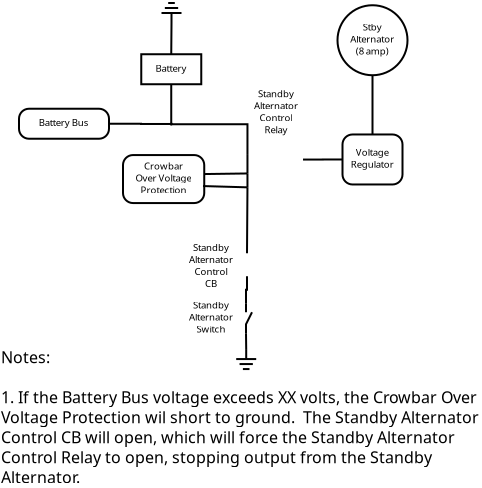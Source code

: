 <?xml version="1.0" encoding="UTF-8"?>
<dia:diagram xmlns:dia="http://www.lysator.liu.se/~alla/dia/">
  <dia:layer name="Background" visible="true">
    <dia:group>
      <dia:object type="Standard - Ellipse" version="0" id="O0">
        <dia:attribute name="obj_pos">
          <dia:point val="16.325,2.1"/>
        </dia:attribute>
        <dia:attribute name="obj_bb">
          <dia:rectangle val="16.275,2.05;19.875,5.65"/>
        </dia:attribute>
        <dia:attribute name="elem_corner">
          <dia:point val="16.325,2.1"/>
        </dia:attribute>
        <dia:attribute name="elem_width">
          <dia:real val="3.5"/>
        </dia:attribute>
        <dia:attribute name="elem_height">
          <dia:real val="3.5"/>
        </dia:attribute>
      </dia:object>
      <dia:object type="Standard - Text" version="0" id="O1">
        <dia:attribute name="obj_pos">
          <dia:point val="18.067,3.367"/>
        </dia:attribute>
        <dia:attribute name="obj_bb">
          <dia:rectangle val="16.842,2.867;19.292,4.817"/>
        </dia:attribute>
        <dia:attribute name="text">
          <dia:composite type="text">
            <dia:attribute name="string">
              <dia:string>#Stby
Alternator
(8 amp)#</dia:string>
            </dia:attribute>
            <dia:attribute name="font">
              <dia:font family="sans" style="0" name="Helvetica"/>
            </dia:attribute>
            <dia:attribute name="height">
              <dia:real val="0.6"/>
            </dia:attribute>
            <dia:attribute name="pos">
              <dia:point val="18.067,3.367"/>
            </dia:attribute>
            <dia:attribute name="color">
              <dia:color val="#000000"/>
            </dia:attribute>
            <dia:attribute name="alignment">
              <dia:enum val="1"/>
            </dia:attribute>
          </dia:composite>
        </dia:attribute>
      </dia:object>
    </dia:group>
    <dia:group>
      <dia:object type="Standard - Box" version="0" id="O2">
        <dia:attribute name="obj_pos">
          <dia:point val="16.575,8.562"/>
        </dia:attribute>
        <dia:attribute name="obj_bb">
          <dia:rectangle val="16.525,8.512;19.625,11.113"/>
        </dia:attribute>
        <dia:attribute name="elem_corner">
          <dia:point val="16.575,8.562"/>
        </dia:attribute>
        <dia:attribute name="elem_width">
          <dia:real val="3"/>
        </dia:attribute>
        <dia:attribute name="elem_height">
          <dia:real val="2.5"/>
        </dia:attribute>
        <dia:attribute name="show_background">
          <dia:boolean val="true"/>
        </dia:attribute>
        <dia:attribute name="corner_radius">
          <dia:real val="0.5"/>
        </dia:attribute>
      </dia:object>
      <dia:object type="Standard - Text" version="0" id="O3">
        <dia:attribute name="obj_pos">
          <dia:point val="18.067,9.629"/>
        </dia:attribute>
        <dia:attribute name="obj_bb">
          <dia:rectangle val="16.917,9.129;19.217,10.479"/>
        </dia:attribute>
        <dia:attribute name="text">
          <dia:composite type="text">
            <dia:attribute name="string">
              <dia:string>#Voltage
Regulator#</dia:string>
            </dia:attribute>
            <dia:attribute name="font">
              <dia:font family="sans" style="0" name="Helvetica"/>
            </dia:attribute>
            <dia:attribute name="height">
              <dia:real val="0.6"/>
            </dia:attribute>
            <dia:attribute name="pos">
              <dia:point val="18.067,9.629"/>
            </dia:attribute>
            <dia:attribute name="color">
              <dia:color val="#000000"/>
            </dia:attribute>
            <dia:attribute name="alignment">
              <dia:enum val="1"/>
            </dia:attribute>
          </dia:composite>
        </dia:attribute>
      </dia:object>
    </dia:group>
    <dia:object type="Standard - ZigZagLine" version="0" id="O4">
      <dia:attribute name="obj_pos">
        <dia:point val="18.075,5.6"/>
      </dia:attribute>
      <dia:attribute name="obj_bb">
        <dia:rectangle val="18.025,5.6;18.125,8.633"/>
      </dia:attribute>
      <dia:attribute name="orth_points">
        <dia:point val="18.075,5.6"/>
        <dia:point val="18.075,5.6"/>
        <dia:point val="18.075,8.562"/>
        <dia:point val="18.075,8.562"/>
      </dia:attribute>
      <dia:attribute name="orth_orient">
        <dia:enum val="0"/>
        <dia:enum val="1"/>
        <dia:enum val="0"/>
      </dia:attribute>
      <dia:connections>
        <dia:connection handle="0" to="O0" connection="6"/>
        <dia:connection handle="1" to="O2" connection="1"/>
      </dia:connections>
    </dia:object>
    <dia:object type="Standard - ZigZagLine" version="0" id="O5">
      <dia:attribute name="obj_pos">
        <dia:point val="14.601,9.816"/>
      </dia:attribute>
      <dia:attribute name="obj_bb">
        <dia:rectangle val="14.551,9.762;16.625,9.866"/>
      </dia:attribute>
      <dia:attribute name="orth_points">
        <dia:point val="14.601,9.816"/>
        <dia:point val="15.588,9.816"/>
        <dia:point val="15.588,9.812"/>
        <dia:point val="16.575,9.812"/>
      </dia:attribute>
      <dia:attribute name="orth_orient">
        <dia:enum val="0"/>
        <dia:enum val="1"/>
        <dia:enum val="0"/>
      </dia:attribute>
      <dia:connections>
        <dia:connection handle="0" to="O18" connection="3"/>
        <dia:connection handle="1" to="O2" connection="3"/>
      </dia:connections>
    </dia:object>
    <dia:group>
      <dia:object type="Standard - Box" version="0" id="O6">
        <dia:attribute name="obj_pos">
          <dia:point val="6.513,4.55"/>
        </dia:attribute>
        <dia:attribute name="obj_bb">
          <dia:rectangle val="6.463,4.5;9.562,6.1"/>
        </dia:attribute>
        <dia:attribute name="elem_corner">
          <dia:point val="6.513,4.55"/>
        </dia:attribute>
        <dia:attribute name="elem_width">
          <dia:real val="3"/>
        </dia:attribute>
        <dia:attribute name="elem_height">
          <dia:real val="1.5"/>
        </dia:attribute>
        <dia:attribute name="show_background">
          <dia:boolean val="true"/>
        </dia:attribute>
      </dia:object>
      <dia:object type="Standard - Text" version="0" id="O7">
        <dia:attribute name="obj_pos">
          <dia:point val="8.004,5.425"/>
        </dia:attribute>
        <dia:attribute name="obj_bb">
          <dia:rectangle val="7.104,4.925;8.904,5.675"/>
        </dia:attribute>
        <dia:attribute name="text">
          <dia:composite type="text">
            <dia:attribute name="string">
              <dia:string>#Battery#</dia:string>
            </dia:attribute>
            <dia:attribute name="font">
              <dia:font family="sans" style="0" name="Helvetica"/>
            </dia:attribute>
            <dia:attribute name="height">
              <dia:real val="0.6"/>
            </dia:attribute>
            <dia:attribute name="pos">
              <dia:point val="8.004,5.425"/>
            </dia:attribute>
            <dia:attribute name="color">
              <dia:color val="#000000"/>
            </dia:attribute>
            <dia:attribute name="alignment">
              <dia:enum val="1"/>
            </dia:attribute>
          </dia:composite>
        </dia:attribute>
      </dia:object>
    </dia:group>
    <dia:group>
      <dia:object type="Standard - Box" version="0" id="O8">
        <dia:attribute name="obj_pos">
          <dia:point val="0.4,7.275"/>
        </dia:attribute>
        <dia:attribute name="obj_bb">
          <dia:rectangle val="0.35,7.225;4.95,8.825"/>
        </dia:attribute>
        <dia:attribute name="elem_corner">
          <dia:point val="0.4,7.275"/>
        </dia:attribute>
        <dia:attribute name="elem_width">
          <dia:real val="4.5"/>
        </dia:attribute>
        <dia:attribute name="elem_height">
          <dia:real val="1.5"/>
        </dia:attribute>
        <dia:attribute name="show_background">
          <dia:boolean val="true"/>
        </dia:attribute>
        <dia:attribute name="corner_radius">
          <dia:real val="0.5"/>
        </dia:attribute>
      </dia:object>
      <dia:object type="Standard - Text" version="0" id="O9">
        <dia:attribute name="obj_pos">
          <dia:point val="2.642,8.142"/>
        </dia:attribute>
        <dia:attribute name="obj_bb">
          <dia:rectangle val="1.217,7.642;4.067,8.392"/>
        </dia:attribute>
        <dia:attribute name="text">
          <dia:composite type="text">
            <dia:attribute name="string">
              <dia:string>#Battery Bus#</dia:string>
            </dia:attribute>
            <dia:attribute name="font">
              <dia:font family="sans" style="0" name="Helvetica"/>
            </dia:attribute>
            <dia:attribute name="height">
              <dia:real val="0.6"/>
            </dia:attribute>
            <dia:attribute name="pos">
              <dia:point val="2.642,8.142"/>
            </dia:attribute>
            <dia:attribute name="color">
              <dia:color val="#000000"/>
            </dia:attribute>
            <dia:attribute name="alignment">
              <dia:enum val="1"/>
            </dia:attribute>
          </dia:composite>
        </dia:attribute>
      </dia:object>
    </dia:group>
    <dia:object type="Circuit - Ground" version="0" id="O10">
      <dia:attribute name="obj_pos">
        <dia:point val="7.525,1.988"/>
      </dia:attribute>
      <dia:attribute name="obj_bb">
        <dia:rectangle val="7.525,1.938;8.525,2.987"/>
      </dia:attribute>
      <dia:attribute name="elem_corner">
        <dia:point val="7.525,1.988"/>
      </dia:attribute>
      <dia:attribute name="elem_width">
        <dia:real val="1"/>
      </dia:attribute>
      <dia:attribute name="elem_height">
        <dia:real val="1"/>
      </dia:attribute>
      <dia:attribute name="line_width">
        <dia:real val="0.1"/>
      </dia:attribute>
      <dia:attribute name="line_colour">
        <dia:color val="#000000"/>
      </dia:attribute>
      <dia:attribute name="fill_colour">
        <dia:color val="#ffffff"/>
      </dia:attribute>
      <dia:attribute name="show_background">
        <dia:boolean val="true"/>
      </dia:attribute>
      <dia:attribute name="line_style">
        <dia:enum val="0"/>
        <dia:real val="1"/>
      </dia:attribute>
      <dia:attribute name="flip_horizontal">
        <dia:boolean val="false"/>
      </dia:attribute>
      <dia:attribute name="flip_vertical">
        <dia:boolean val="true"/>
      </dia:attribute>
    </dia:object>
    <dia:object type="Standard - Line" version="0" id="O11">
      <dia:attribute name="obj_pos">
        <dia:point val="8.012,4.55"/>
      </dia:attribute>
      <dia:attribute name="obj_bb">
        <dia:rectangle val="7.962,2.937;8.075,4.6"/>
      </dia:attribute>
      <dia:attribute name="conn_endpoints">
        <dia:point val="8.012,4.55"/>
        <dia:point val="8.025,2.987"/>
      </dia:attribute>
      <dia:attribute name="numcp">
        <dia:int val="1"/>
      </dia:attribute>
      <dia:connections>
        <dia:connection handle="0" to="O6" connection="1"/>
        <dia:connection handle="1" to="O10" connection="0"/>
      </dia:connections>
    </dia:object>
    <dia:object type="Electric - connpoint" version="0" id="O12">
      <dia:attribute name="obj_pos">
        <dia:point val="7.263,7.287"/>
      </dia:attribute>
      <dia:attribute name="obj_bb">
        <dia:rectangle val="7.227,7.252;8.798,8.823"/>
      </dia:attribute>
      <dia:attribute name="elem_corner">
        <dia:point val="7.263,7.287"/>
      </dia:attribute>
      <dia:attribute name="elem_width">
        <dia:real val="1.5"/>
      </dia:attribute>
      <dia:attribute name="elem_height">
        <dia:real val="1.5"/>
      </dia:attribute>
      <dia:attribute name="line_width">
        <dia:real val="0.1"/>
      </dia:attribute>
      <dia:attribute name="line_colour">
        <dia:color val="#000000"/>
      </dia:attribute>
      <dia:attribute name="fill_colour">
        <dia:color val="#ffffff"/>
      </dia:attribute>
      <dia:attribute name="show_background">
        <dia:boolean val="true"/>
      </dia:attribute>
      <dia:attribute name="line_style">
        <dia:enum val="0"/>
        <dia:real val="1"/>
      </dia:attribute>
      <dia:attribute name="flip_horizontal">
        <dia:boolean val="false"/>
      </dia:attribute>
      <dia:attribute name="flip_vertical">
        <dia:boolean val="false"/>
      </dia:attribute>
    </dia:object>
    <dia:object type="Standard - ZigZagLine" version="0" id="O13">
      <dia:attribute name="obj_pos">
        <dia:point val="8.012,8.037"/>
      </dia:attribute>
      <dia:attribute name="obj_bb">
        <dia:rectangle val="7.963,7.987;11.873,9.635"/>
      </dia:attribute>
      <dia:attribute name="orth_points">
        <dia:point val="8.012,8.037"/>
        <dia:point val="8.012,8.05"/>
        <dia:point val="11.823,8.05"/>
        <dia:point val="11.823,9.585"/>
      </dia:attribute>
      <dia:attribute name="orth_orient">
        <dia:enum val="1"/>
        <dia:enum val="0"/>
        <dia:enum val="1"/>
      </dia:attribute>
      <dia:attribute name="autorouting">
        <dia:boolean val="false"/>
      </dia:attribute>
      <dia:connections>
        <dia:connection handle="0" to="O12" connection="0"/>
        <dia:connection handle="1" to="O18" connection="2"/>
      </dia:connections>
    </dia:object>
    <dia:object type="Standard - ZigZagLine" version="0" id="O14">
      <dia:attribute name="obj_pos">
        <dia:point val="4.9,8.025"/>
      </dia:attribute>
      <dia:attribute name="obj_bb">
        <dia:rectangle val="4.85,7.975;8.062,8.088"/>
      </dia:attribute>
      <dia:attribute name="orth_points">
        <dia:point val="4.9,8.025"/>
        <dia:point val="6.5,8.025"/>
        <dia:point val="6.5,8.037"/>
        <dia:point val="8.012,8.037"/>
      </dia:attribute>
      <dia:attribute name="orth_orient">
        <dia:enum val="0"/>
        <dia:enum val="1"/>
        <dia:enum val="0"/>
      </dia:attribute>
      <dia:connections>
        <dia:connection handle="0" to="O8" connection="4"/>
        <dia:connection handle="1" to="O12" connection="0"/>
      </dia:connections>
    </dia:object>
    <dia:object type="Standard - ZigZagLine" version="0" id="O15">
      <dia:attribute name="obj_pos">
        <dia:point val="8.012,6.05"/>
      </dia:attribute>
      <dia:attribute name="obj_bb">
        <dia:rectangle val="7.963,6;8.062,8.088"/>
      </dia:attribute>
      <dia:attribute name="orth_points">
        <dia:point val="8.012,6.05"/>
        <dia:point val="8.012,7.263"/>
        <dia:point val="8.012,7.263"/>
        <dia:point val="8.012,8.037"/>
      </dia:attribute>
      <dia:attribute name="orth_orient">
        <dia:enum val="1"/>
        <dia:enum val="0"/>
        <dia:enum val="1"/>
      </dia:attribute>
      <dia:connections>
        <dia:connection handle="0" to="O6" connection="6"/>
        <dia:connection handle="1" to="O12" connection="0"/>
      </dia:connections>
    </dia:object>
    <dia:group>
      <dia:object type="Electric - vcontact_o" version="0" id="O16">
        <dia:attribute name="obj_pos">
          <dia:point val="11,17"/>
        </dia:attribute>
        <dia:attribute name="obj_bb">
          <dia:rectangle val="10.925,16.965;12.535,18.535"/>
        </dia:attribute>
        <dia:attribute name="elem_corner">
          <dia:point val="11,17"/>
        </dia:attribute>
        <dia:attribute name="elem_width">
          <dia:real val="1.5"/>
        </dia:attribute>
        <dia:attribute name="elem_height">
          <dia:real val="1.5"/>
        </dia:attribute>
        <dia:attribute name="line_width">
          <dia:real val="0.1"/>
        </dia:attribute>
        <dia:attribute name="line_colour">
          <dia:color val="#000000"/>
        </dia:attribute>
        <dia:attribute name="fill_colour">
          <dia:color val="#ffffff"/>
        </dia:attribute>
        <dia:attribute name="show_background">
          <dia:boolean val="true"/>
        </dia:attribute>
        <dia:attribute name="line_style">
          <dia:enum val="0"/>
          <dia:real val="1"/>
        </dia:attribute>
        <dia:attribute name="text">
          <dia:composite type="text">
            <dia:attribute name="string">
              <dia:string>##</dia:string>
            </dia:attribute>
            <dia:attribute name="font">
              <dia:font family="sans" style="0" name="Helvetica"/>
            </dia:attribute>
            <dia:attribute name="height">
              <dia:real val="0.8"/>
            </dia:attribute>
            <dia:attribute name="pos">
              <dia:point val="10.925,18"/>
            </dia:attribute>
            <dia:attribute name="color">
              <dia:color val="#000000"/>
            </dia:attribute>
            <dia:attribute name="alignment">
              <dia:enum val="1"/>
            </dia:attribute>
          </dia:composite>
        </dia:attribute>
        <dia:attribute name="flip_horizontal">
          <dia:boolean val="false"/>
        </dia:attribute>
        <dia:attribute name="flip_vertical">
          <dia:boolean val="false"/>
        </dia:attribute>
      </dia:object>
      <dia:object type="Standard - Text" version="0" id="O17">
        <dia:attribute name="obj_pos">
          <dia:point val="10,17.267"/>
        </dia:attribute>
        <dia:attribute name="obj_bb">
          <dia:rectangle val="8.775,16.767;11.225,18.717"/>
        </dia:attribute>
        <dia:attribute name="text">
          <dia:composite type="text">
            <dia:attribute name="string">
              <dia:string>#Standby
Alternator
Switch#</dia:string>
            </dia:attribute>
            <dia:attribute name="font">
              <dia:font family="sans" style="0" name="Helvetica"/>
            </dia:attribute>
            <dia:attribute name="height">
              <dia:real val="0.6"/>
            </dia:attribute>
            <dia:attribute name="pos">
              <dia:point val="10,17.267"/>
            </dia:attribute>
            <dia:attribute name="color">
              <dia:color val="#000000"/>
            </dia:attribute>
            <dia:attribute name="alignment">
              <dia:enum val="1"/>
            </dia:attribute>
          </dia:composite>
        </dia:attribute>
      </dia:object>
    </dia:group>
    <dia:group>
      <dia:object type="Circuit - Relay" version="0" id="O18">
        <dia:attribute name="obj_pos">
          <dia:point val="9.15,7.05"/>
        </dia:attribute>
        <dia:attribute name="obj_bb">
          <dia:rectangle val="9.15,7.05;14.601,11.718"/>
        </dia:attribute>
        <dia:attribute name="elem_corner">
          <dia:point val="9.15,7.05"/>
        </dia:attribute>
        <dia:attribute name="elem_width">
          <dia:real val="5.451"/>
        </dia:attribute>
        <dia:attribute name="elem_height">
          <dia:real val="4.618"/>
        </dia:attribute>
        <dia:attribute name="line_width">
          <dia:real val="0.1"/>
        </dia:attribute>
        <dia:attribute name="line_colour">
          <dia:color val="#000000"/>
        </dia:attribute>
        <dia:attribute name="fill_colour">
          <dia:color val="#ffffff"/>
        </dia:attribute>
        <dia:attribute name="show_background">
          <dia:boolean val="true"/>
        </dia:attribute>
        <dia:attribute name="line_style">
          <dia:enum val="0"/>
          <dia:real val="1"/>
        </dia:attribute>
        <dia:attribute name="flip_horizontal">
          <dia:boolean val="false"/>
        </dia:attribute>
        <dia:attribute name="flip_vertical">
          <dia:boolean val="false"/>
        </dia:attribute>
      </dia:object>
      <dia:object type="Standard - Text" version="0" id="O19">
        <dia:attribute name="obj_pos">
          <dia:point val="13.245,6.7"/>
        </dia:attribute>
        <dia:attribute name="obj_bb">
          <dia:rectangle val="12.02,6.2;14.47,8.75"/>
        </dia:attribute>
        <dia:attribute name="text">
          <dia:composite type="text">
            <dia:attribute name="string">
              <dia:string>#Standby
Alternator
Control
Relay#</dia:string>
            </dia:attribute>
            <dia:attribute name="font">
              <dia:font family="sans" style="0" name="Helvetica"/>
            </dia:attribute>
            <dia:attribute name="height">
              <dia:real val="0.6"/>
            </dia:attribute>
            <dia:attribute name="pos">
              <dia:point val="13.245,6.7"/>
            </dia:attribute>
            <dia:attribute name="color">
              <dia:color val="#000000"/>
            </dia:attribute>
            <dia:attribute name="alignment">
              <dia:enum val="1"/>
            </dia:attribute>
          </dia:composite>
        </dia:attribute>
      </dia:object>
    </dia:group>
    <dia:object type="Standard - Line" version="0" id="O20">
      <dia:attribute name="obj_pos">
        <dia:point val="11.823,9.585"/>
      </dia:attribute>
      <dia:attribute name="obj_bb">
        <dia:rectangle val="11.774,9.535;11.873,10.56"/>
      </dia:attribute>
      <dia:attribute name="conn_endpoints">
        <dia:point val="11.823,9.585"/>
        <dia:point val="11.823,10.511"/>
      </dia:attribute>
      <dia:attribute name="numcp">
        <dia:int val="1"/>
      </dia:attribute>
      <dia:connections>
        <dia:connection handle="0" to="O18" connection="2"/>
        <dia:connection handle="1" to="O18" connection="0"/>
      </dia:connections>
    </dia:object>
    <dia:object type="Circuit - Ground" version="0" id="O21">
      <dia:attribute name="obj_pos">
        <dia:point val="11.26,19.291"/>
      </dia:attribute>
      <dia:attribute name="obj_bb">
        <dia:rectangle val="11.26,19.291;12.26,20.341"/>
      </dia:attribute>
      <dia:attribute name="elem_corner">
        <dia:point val="11.26,19.291"/>
      </dia:attribute>
      <dia:attribute name="elem_width">
        <dia:real val="1"/>
      </dia:attribute>
      <dia:attribute name="elem_height">
        <dia:real val="1"/>
      </dia:attribute>
      <dia:attribute name="line_width">
        <dia:real val="0.1"/>
      </dia:attribute>
      <dia:attribute name="line_colour">
        <dia:color val="#000000"/>
      </dia:attribute>
      <dia:attribute name="fill_colour">
        <dia:color val="#ffffff"/>
      </dia:attribute>
      <dia:attribute name="show_background">
        <dia:boolean val="true"/>
      </dia:attribute>
      <dia:attribute name="line_style">
        <dia:enum val="0"/>
        <dia:real val="1"/>
      </dia:attribute>
      <dia:attribute name="flip_horizontal">
        <dia:boolean val="false"/>
      </dia:attribute>
      <dia:attribute name="flip_vertical">
        <dia:boolean val="false"/>
      </dia:attribute>
    </dia:object>
    <dia:object type="Standard - ZigZagLine" version="0" id="O22">
      <dia:attribute name="obj_pos">
        <dia:point val="11.8,15.65"/>
      </dia:attribute>
      <dia:attribute name="obj_bb">
        <dia:rectangle val="11.7,15.6;11.85,17.05"/>
      </dia:attribute>
      <dia:attribute name="orth_points">
        <dia:point val="11.8,15.65"/>
        <dia:point val="11.8,16.325"/>
        <dia:point val="11.75,16.325"/>
        <dia:point val="11.75,17"/>
      </dia:attribute>
      <dia:attribute name="orth_orient">
        <dia:enum val="1"/>
        <dia:enum val="0"/>
        <dia:enum val="1"/>
      </dia:attribute>
      <dia:connections>
        <dia:connection handle="0" to="O24" connection="1"/>
        <dia:connection handle="1" to="O16" connection="0"/>
      </dia:connections>
    </dia:object>
    <dia:object type="Standard - Line" version="0" id="O23">
      <dia:attribute name="obj_pos">
        <dia:point val="11.75,18.5"/>
      </dia:attribute>
      <dia:attribute name="obj_bb">
        <dia:rectangle val="11.699,18.449;11.811,19.342"/>
      </dia:attribute>
      <dia:attribute name="conn_endpoints">
        <dia:point val="11.75,18.5"/>
        <dia:point val="11.76,19.291"/>
      </dia:attribute>
      <dia:attribute name="numcp">
        <dia:int val="1"/>
      </dia:attribute>
      <dia:connections>
        <dia:connection handle="0" to="O16" connection="1"/>
        <dia:connection handle="1" to="O21" connection="0"/>
      </dia:connections>
    </dia:object>
    <dia:group>
      <dia:object type="Circuit - CB" version="0" id="O24">
        <dia:attribute name="obj_pos">
          <dia:point val="11.8,14.5"/>
        </dia:attribute>
        <dia:attribute name="obj_bb">
          <dia:rectangle val="11.793,14.487;12.534,15.663"/>
        </dia:attribute>
        <dia:attribute name="elem_corner">
          <dia:point val="11.8,14.5"/>
        </dia:attribute>
        <dia:attribute name="elem_width">
          <dia:real val="0.719"/>
        </dia:attribute>
        <dia:attribute name="elem_height">
          <dia:real val="1.15"/>
        </dia:attribute>
        <dia:attribute name="line_width">
          <dia:real val="0.3"/>
        </dia:attribute>
        <dia:attribute name="line_colour">
          <dia:color val="#000000"/>
        </dia:attribute>
        <dia:attribute name="fill_colour">
          <dia:color val="#ffffff"/>
        </dia:attribute>
        <dia:attribute name="show_background">
          <dia:boolean val="false"/>
        </dia:attribute>
        <dia:attribute name="line_style">
          <dia:enum val="0"/>
          <dia:real val="1"/>
        </dia:attribute>
        <dia:attribute name="flip_horizontal">
          <dia:boolean val="false"/>
        </dia:attribute>
        <dia:attribute name="flip_vertical">
          <dia:boolean val="false"/>
        </dia:attribute>
      </dia:object>
      <dia:object type="Standard - Text" version="0" id="O25">
        <dia:attribute name="obj_pos">
          <dia:point val="10,14.391"/>
        </dia:attribute>
        <dia:attribute name="obj_bb">
          <dia:rectangle val="8.775,13.891;11.225,16.441"/>
        </dia:attribute>
        <dia:attribute name="text">
          <dia:composite type="text">
            <dia:attribute name="string">
              <dia:string>#Standby
Alternator
Control
CB#</dia:string>
            </dia:attribute>
            <dia:attribute name="font">
              <dia:font family="sans" style="0" name="Helvetica"/>
            </dia:attribute>
            <dia:attribute name="height">
              <dia:real val="0.6"/>
            </dia:attribute>
            <dia:attribute name="pos">
              <dia:point val="10,14.391"/>
            </dia:attribute>
            <dia:attribute name="color">
              <dia:color val="#000000"/>
            </dia:attribute>
            <dia:attribute name="alignment">
              <dia:enum val="1"/>
            </dia:attribute>
          </dia:composite>
        </dia:attribute>
      </dia:object>
    </dia:group>
    <dia:group>
      <dia:object type="Standard - Box" version="0" id="O26">
        <dia:attribute name="obj_pos">
          <dia:point val="5.6,9.591"/>
        </dia:attribute>
        <dia:attribute name="obj_bb">
          <dia:rectangle val="5.55,9.541;9.713,12.041"/>
        </dia:attribute>
        <dia:attribute name="elem_corner">
          <dia:point val="5.6,9.591"/>
        </dia:attribute>
        <dia:attribute name="elem_width">
          <dia:real val="4.062"/>
        </dia:attribute>
        <dia:attribute name="elem_height">
          <dia:real val="2.4"/>
        </dia:attribute>
        <dia:attribute name="show_background">
          <dia:boolean val="true"/>
        </dia:attribute>
        <dia:attribute name="corner_radius">
          <dia:real val="0.5"/>
        </dia:attribute>
      </dia:object>
      <dia:object type="Standard - Text" version="0" id="O27">
        <dia:attribute name="obj_pos">
          <dia:point val="7.623,10.308"/>
        </dia:attribute>
        <dia:attribute name="obj_bb">
          <dia:rectangle val="6.048,9.808;9.198,11.758"/>
        </dia:attribute>
        <dia:attribute name="text">
          <dia:composite type="text">
            <dia:attribute name="string">
              <dia:string>#Crowbar
Over Voltage
Protection#</dia:string>
            </dia:attribute>
            <dia:attribute name="font">
              <dia:font family="sans" style="0" name="Helvetica"/>
            </dia:attribute>
            <dia:attribute name="height">
              <dia:real val="0.6"/>
            </dia:attribute>
            <dia:attribute name="pos">
              <dia:point val="7.623,10.308"/>
            </dia:attribute>
            <dia:attribute name="color">
              <dia:color val="#000000"/>
            </dia:attribute>
            <dia:attribute name="alignment">
              <dia:enum val="1"/>
            </dia:attribute>
          </dia:composite>
        </dia:attribute>
      </dia:object>
    </dia:group>
    <dia:object type="Standard - Line" version="0" id="O28">
      <dia:attribute name="obj_pos">
        <dia:point val="11.823,10.511"/>
      </dia:attribute>
      <dia:attribute name="obj_bb">
        <dia:rectangle val="9.599,10.46;11.874,10.592"/>
      </dia:attribute>
      <dia:attribute name="conn_endpoints">
        <dia:point val="11.823,10.511"/>
        <dia:point val="9.65,10.541"/>
      </dia:attribute>
      <dia:attribute name="numcp">
        <dia:int val="1"/>
      </dia:attribute>
      <dia:connections>
        <dia:connection handle="0" to="O18" connection="0"/>
      </dia:connections>
    </dia:object>
    <dia:object type="Standard - Line" version="0" id="O29">
      <dia:attribute name="obj_pos">
        <dia:point val="11.823,11.205"/>
      </dia:attribute>
      <dia:attribute name="obj_bb">
        <dia:rectangle val="9.549,11.09;11.875,11.256"/>
      </dia:attribute>
      <dia:attribute name="conn_endpoints">
        <dia:point val="11.823,11.205"/>
        <dia:point val="9.6,11.141"/>
      </dia:attribute>
      <dia:attribute name="numcp">
        <dia:int val="1"/>
      </dia:attribute>
      <dia:connections>
        <dia:connection handle="0" to="O18" connection="1"/>
      </dia:connections>
    </dia:object>
    <dia:object type="Standard - Line" version="0" id="O30">
      <dia:attribute name="obj_pos">
        <dia:point val="11.823,10.511"/>
      </dia:attribute>
      <dia:attribute name="obj_bb">
        <dia:rectangle val="11.774,10.46;11.873,11.255"/>
      </dia:attribute>
      <dia:attribute name="conn_endpoints">
        <dia:point val="11.823,10.511"/>
        <dia:point val="11.823,11.205"/>
      </dia:attribute>
      <dia:attribute name="numcp">
        <dia:int val="1"/>
      </dia:attribute>
      <dia:connections>
        <dia:connection handle="0" to="O18" connection="0"/>
        <dia:connection handle="1" to="O18" connection="1"/>
      </dia:connections>
    </dia:object>
    <dia:object type="Standard - Line" version="0" id="O31">
      <dia:attribute name="obj_pos">
        <dia:point val="11.823,11.205"/>
      </dia:attribute>
      <dia:attribute name="obj_bb">
        <dia:rectangle val="11.75,11.155;11.874,14.55"/>
      </dia:attribute>
      <dia:attribute name="conn_endpoints">
        <dia:point val="11.823,11.205"/>
        <dia:point val="11.8,14.5"/>
      </dia:attribute>
      <dia:attribute name="numcp">
        <dia:int val="1"/>
      </dia:attribute>
      <dia:connections>
        <dia:connection handle="0" to="O18" connection="1"/>
        <dia:connection handle="1" to="O24" connection="0"/>
      </dia:connections>
    </dia:object>
    <dia:object type="Standard - Text" version="0" id="O32">
      <dia:attribute name="obj_pos">
        <dia:point val="-0.5,20"/>
      </dia:attribute>
      <dia:attribute name="obj_bb">
        <dia:rectangle val="-0.5,19.175;25.425,26.45"/>
      </dia:attribute>
      <dia:attribute name="text">
        <dia:composite type="text">
          <dia:attribute name="string">
            <dia:string>#Notes:

1. If the Battery Bus voltage exceeds XX volts, the Crowbar Over 
Voltage Protection wil short to ground.  The Standby Alternator 
Control CB will open, which will force the Standby Alternator
Control Relay to open, stopping output from the Standby 
Alternator.#</dia:string>
          </dia:attribute>
          <dia:attribute name="font">
            <dia:font family="sans" style="0" name="Helvetica"/>
          </dia:attribute>
          <dia:attribute name="height">
            <dia:real val="1"/>
          </dia:attribute>
          <dia:attribute name="pos">
            <dia:point val="-0.5,20"/>
          </dia:attribute>
          <dia:attribute name="color">
            <dia:color val="#000000"/>
          </dia:attribute>
          <dia:attribute name="alignment">
            <dia:enum val="0"/>
          </dia:attribute>
        </dia:composite>
      </dia:attribute>
    </dia:object>
  </dia:layer>
</dia:diagram>
